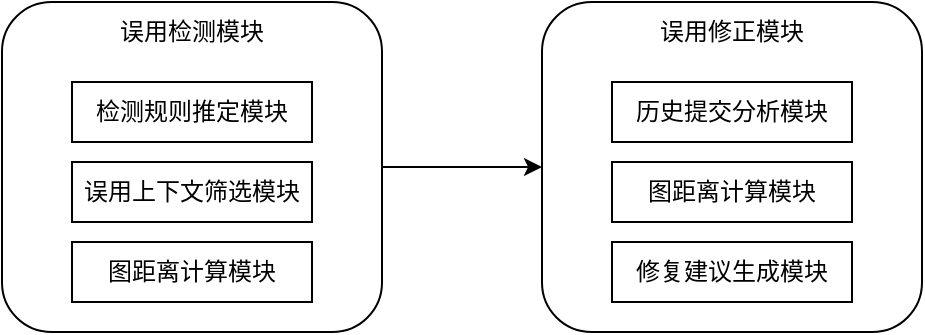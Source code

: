 <mxfile version="24.3.1" type="github">
  <diagram name="第 1 页" id="8a-9v8xuM8Dy89i8Rbkq">
    <mxGraphModel dx="1674" dy="786" grid="1" gridSize="10" guides="1" tooltips="1" connect="1" arrows="1" fold="1" page="1" pageScale="1" pageWidth="827" pageHeight="1169" math="0" shadow="0">
      <root>
        <mxCell id="0" />
        <mxCell id="1" parent="0" />
        <mxCell id="Y7iztjV5FLh4-UJOSg3i-16" value="" style="rounded=1;whiteSpace=wrap;html=1;" vertex="1" parent="1">
          <mxGeometry x="385" y="150" width="190" height="165" as="geometry" />
        </mxCell>
        <mxCell id="Y7iztjV5FLh4-UJOSg3i-17" style="edgeStyle=orthogonalEdgeStyle;rounded=0;orthogonalLoop=1;jettySize=auto;html=1;entryX=0;entryY=0.5;entryDx=0;entryDy=0;" edge="1" parent="1" source="Y7iztjV5FLh4-UJOSg3i-15" target="Y7iztjV5FLh4-UJOSg3i-16">
          <mxGeometry relative="1" as="geometry" />
        </mxCell>
        <mxCell id="Y7iztjV5FLh4-UJOSg3i-15" value="" style="rounded=1;whiteSpace=wrap;html=1;" vertex="1" parent="1">
          <mxGeometry x="115" y="150" width="190" height="165" as="geometry" />
        </mxCell>
        <mxCell id="Y7iztjV5FLh4-UJOSg3i-2" value="检测规则推定模块" style="rounded=0;whiteSpace=wrap;html=1;" vertex="1" parent="1">
          <mxGeometry x="150" y="190" width="120" height="30" as="geometry" />
        </mxCell>
        <mxCell id="Y7iztjV5FLh4-UJOSg3i-6" value="图距离计算模块" style="rounded=0;whiteSpace=wrap;html=1;" vertex="1" parent="1">
          <mxGeometry x="150" y="270" width="120" height="30" as="geometry" />
        </mxCell>
        <mxCell id="Y7iztjV5FLh4-UJOSg3i-8" value="历史提交分析模块" style="rounded=0;whiteSpace=wrap;html=1;" vertex="1" parent="1">
          <mxGeometry x="420" y="190" width="120" height="30" as="geometry" />
        </mxCell>
        <mxCell id="Y7iztjV5FLh4-UJOSg3i-11" value="修复建议生成模块" style="rounded=0;whiteSpace=wrap;html=1;" vertex="1" parent="1">
          <mxGeometry x="420" y="270" width="120" height="30" as="geometry" />
        </mxCell>
        <mxCell id="Y7iztjV5FLh4-UJOSg3i-12" value="图距离计算模块" style="rounded=0;whiteSpace=wrap;html=1;" vertex="1" parent="1">
          <mxGeometry x="420" y="230" width="120" height="30" as="geometry" />
        </mxCell>
        <mxCell id="Y7iztjV5FLh4-UJOSg3i-14" value="误用上下文筛选模块" style="rounded=0;whiteSpace=wrap;html=1;" vertex="1" parent="1">
          <mxGeometry x="150" y="230" width="120" height="30" as="geometry" />
        </mxCell>
        <mxCell id="Y7iztjV5FLh4-UJOSg3i-18" value="误用检测模块" style="text;html=1;align=center;verticalAlign=middle;whiteSpace=wrap;rounded=0;" vertex="1" parent="1">
          <mxGeometry x="170" y="150" width="80" height="30" as="geometry" />
        </mxCell>
        <mxCell id="Y7iztjV5FLh4-UJOSg3i-19" value="误用修正模块" style="text;html=1;align=center;verticalAlign=middle;whiteSpace=wrap;rounded=0;" vertex="1" parent="1">
          <mxGeometry x="440" y="150" width="80" height="30" as="geometry" />
        </mxCell>
      </root>
    </mxGraphModel>
  </diagram>
</mxfile>
